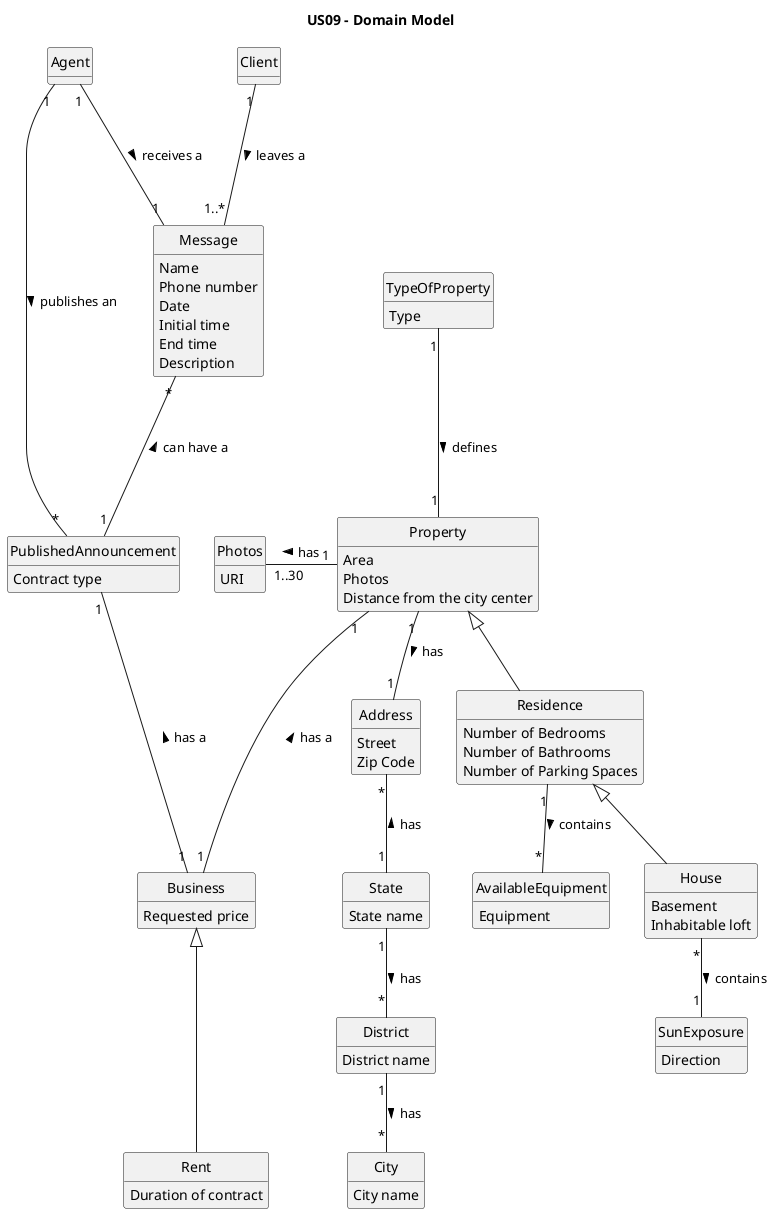 @startuml

skinparam groupInheritance 2
skinparam monochrome true
skinparam packageStyle rectangle
skinparam shadowing false
'skinparam linetype ortho
'left to right direction
skinparam classAttributeIconSize 0
hide circle
hide methods

title US09 - Domain Model

class Address {
    Street
    Zip Code
}

class City {
    City name
}

class District {
    District name
}

class State {
    State name
}

State "1" -down- "*" District: has >
District "1" -down- "*" City: has >
Address "*" -down- "1" State: has <


class Client {

}


class Residence {
    Number of Bedrooms
    Number of Bathrooms
    Number of Parking Spaces
}

class Property {
    Area
    Photos
    Distance from the city center
}

class TypeOfProperty{
    Type
}

class Photos {
    URI
}

class House {
    Basement
    Inhabitable loft
}

class SunExposure {
    Direction
}

class AvailableEquipment {
    Equipment
}

Residence <|-down- House
Property <|-down- Residence
Property "1" -left-- "1..30" Photos: has >
SunExposure "1" -up- "*" House: contains <
Address "1" -up- "1" Property: has <
AvailableEquipment "*" -up- "1" Residence: contains <
TypeOfProperty "1" -down-- "1" Property: defines >


class Rent {
    Duration of contract
}

class Business {
    Requested price
}

class PublishedAnnouncement {
    Contract type
}


Property "1" --- "1" Business: has a <
PublishedAnnouncement "1" --- "1" Business: has a <
Business <|--- Rent

class Message{
    Name
    Phone number
    Date
    Initial time
    End time
    Description
}

class Agent{
}



Message "*" --- "1" PublishedAnnouncement: can have a <
Client "1" --- "1..*" Message: leaves a >
Agent "1" --- "1" Message: receives a >
Agent "1" --- "*" PublishedAnnouncement: publishes an >







@enduml